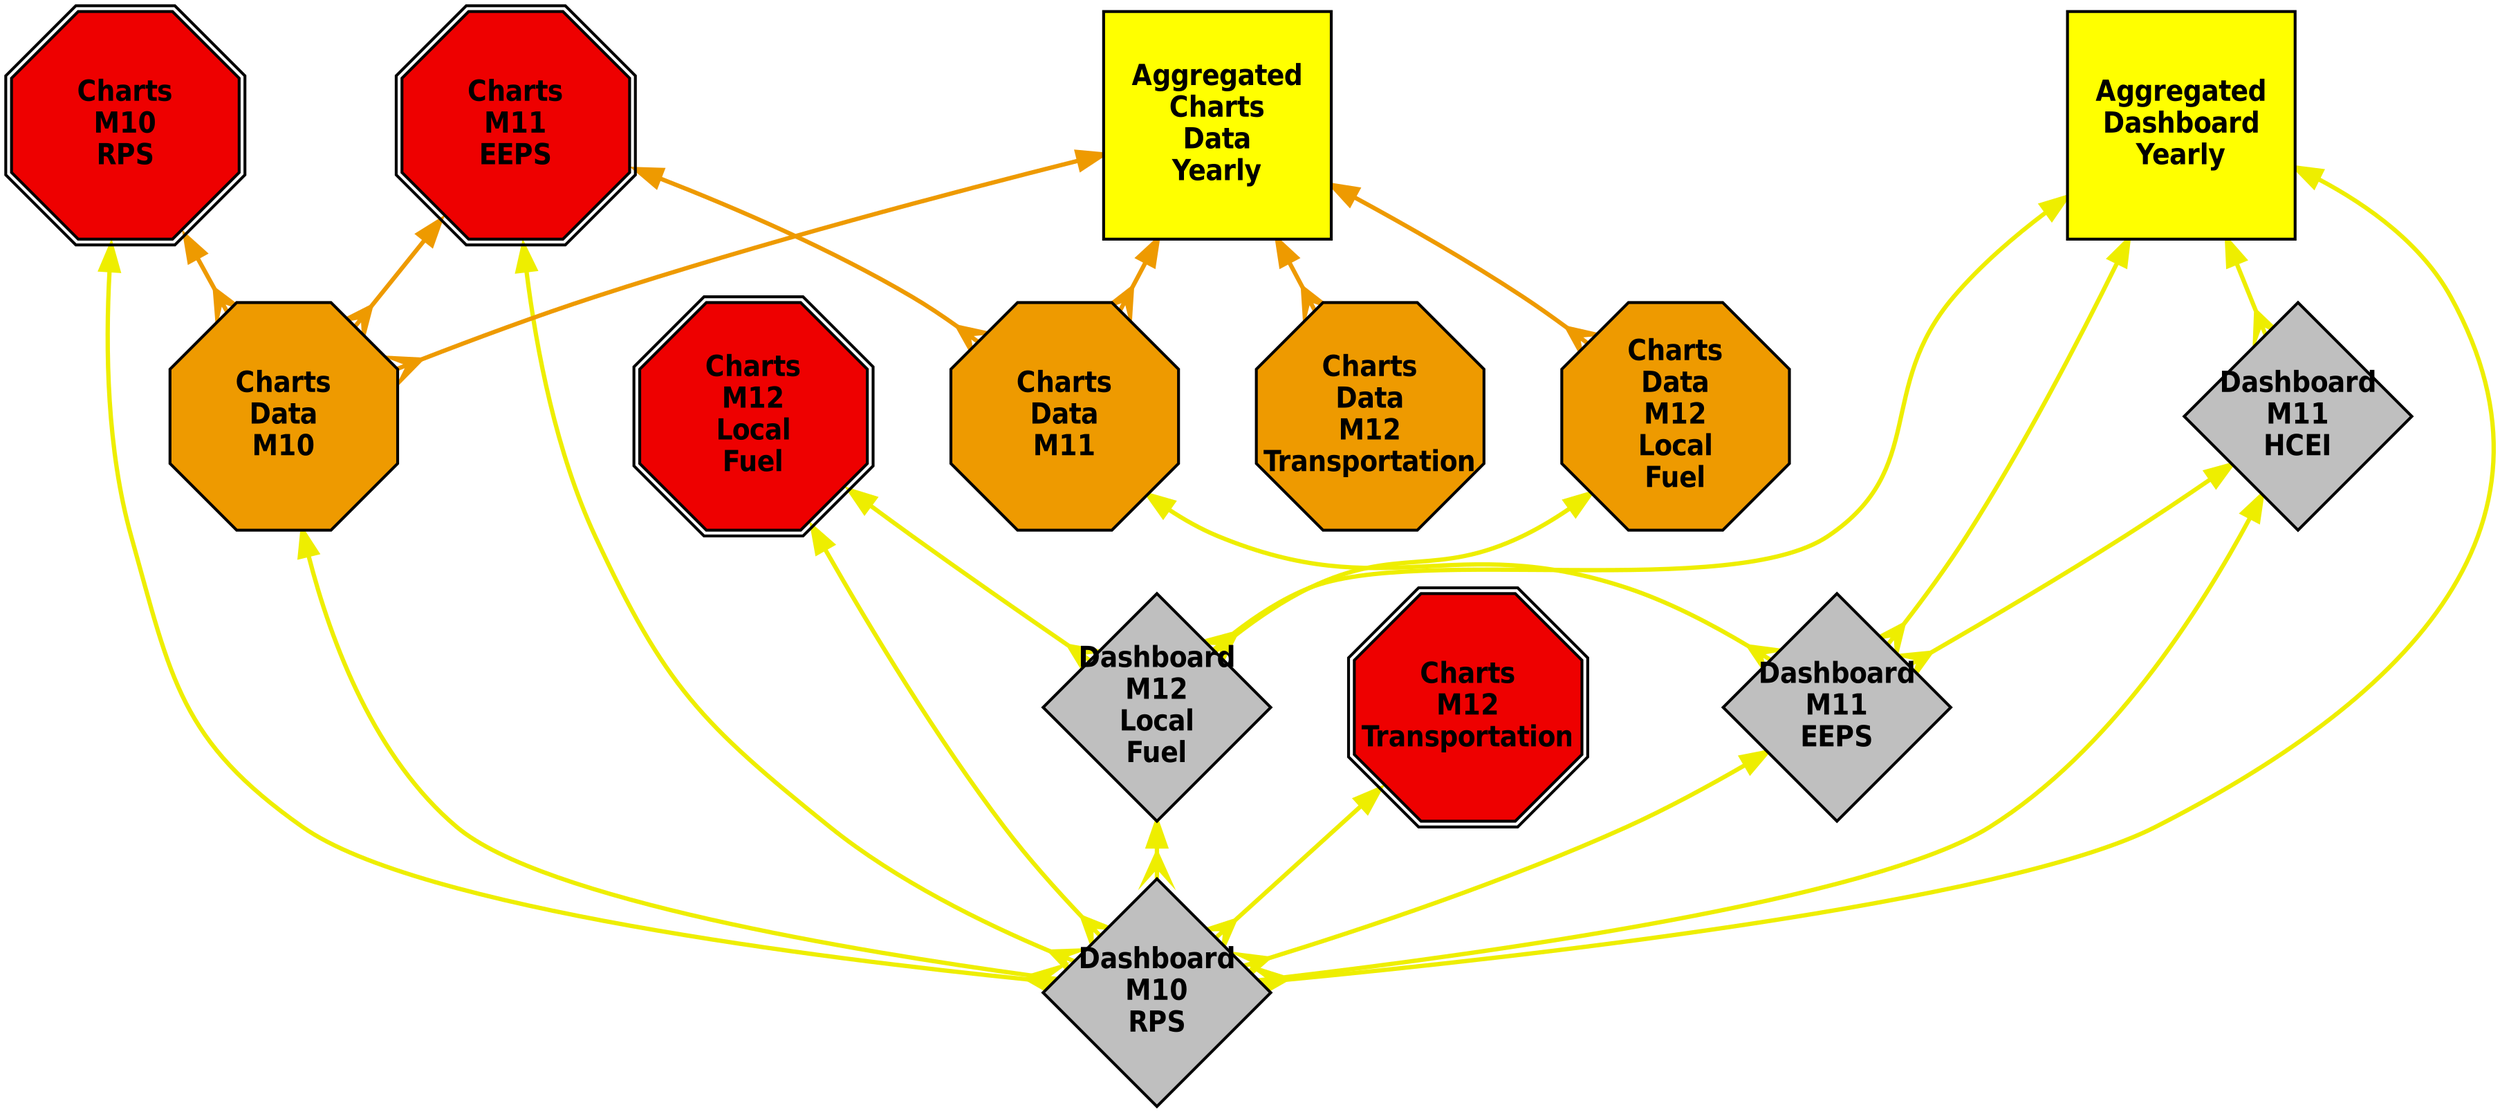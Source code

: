digraph dependencies {
layers="one:two:three";
outputorder="edgesfirst";
nodesep=0.75;
Dashboard_M10_RPS [layer="two"] [style="filled"] [height="2.2"] [shape="diamond"] [fontsize="20"] [fillcolor="grey75"] [fontname="Helvetica-Narrow-Bold"] [fixedsize="true"] [label="Dashboard\nM10\nRPS"] [width="2.2"] [penwidth="2"];
Aggregated_Dashboard_Yearly -> Dashboard_M10_RPS [layer="one"] [arrowhead="crow"] [color="yellow2"] [arrowsize="1.75"] [dir="both"] [penwidth="3"];
Charts_Data_M10 -> Dashboard_M10_RPS [layer="one"] [arrowhead="crow"] [color="yellow2"] [arrowsize="1.75"] [dir="both"] [penwidth="3"];
Charts_M10_RPS -> Dashboard_M10_RPS [layer="one"] [arrowhead="crow"] [color="yellow2"] [arrowsize="1.75"] [dir="both"] [penwidth="3"];
Charts_M11_EEPS -> Dashboard_M10_RPS [layer="one"] [arrowhead="crow"] [color="yellow2"] [arrowsize="1.75"] [dir="both"] [penwidth="3"];
Charts_M12_Local_Fuel -> Dashboard_M10_RPS [layer="one"] [arrowhead="crow"] [color="yellow2"] [arrowsize="1.75"] [dir="both"] [penwidth="3"];
Charts_M12_Transportation -> Dashboard_M10_RPS [layer="one"] [arrowhead="crow"] [color="yellow2"] [arrowsize="1.75"] [dir="both"] [penwidth="3"];
Dashboard_M11_EEPS -> Dashboard_M10_RPS [layer="one"] [arrowhead="crow"] [color="yellow2"] [arrowsize="1.75"] [dir="both"] [penwidth="3"];
Dashboard_M11_HCEI -> Dashboard_M10_RPS [layer="one"] [arrowhead="crow"] [color="yellow2"] [arrowsize="1.75"] [dir="both"] [penwidth="3"];
Dashboard_M12_Local_Fuel -> Dashboard_M10_RPS [layer="one"] [arrowhead="crow"] [color="yellow2"] [arrowsize="1.75"] [dir="both"] [penwidth="3"];
Aggregated_Dashboard_Yearly [layer="two"] [style="filled"] [height="2.2"] [shape="box"] [fontsize="20"] [fillcolor="yellow"] [fontname="Helvetica-Narrow-Bold"] [fixedsize="true"] [label="Aggregated\nDashboard\nYearly"] [width="2.2"] [penwidth="2"];
Charts_Data_M10 [layer="two"] [style="filled"] [height="2.2"] [shape="octagon"] [fontsize="20"] [fillcolor="orange2"] [fontname="Helvetica-Narrow-Bold"] [fixedsize="true"] [label="Charts\nData\nM10"] [width="2.2"] [penwidth="2"];
Aggregated_Charts_Data_Yearly -> Charts_Data_M10 [layer="one"] [arrowhead="crow"] [color="orange2"] [arrowsize="1.75"] [dir="both"] [penwidth="3"];
Charts_M10_RPS -> Charts_Data_M10 [layer="one"] [arrowhead="crow"] [color="orange2"] [arrowsize="1.75"] [dir="both"] [penwidth="3"];
Charts_M11_EEPS -> Charts_Data_M10 [layer="one"] [arrowhead="crow"] [color="orange2"] [arrowsize="1.75"] [dir="both"] [penwidth="3"];
Charts_M10_RPS [layer="two"] [style="filled"] [height="2.2"] [shape="doubleoctagon"] [fontsize="20"] [fillcolor="red2"] [fontname="Helvetica-Narrow-Bold"] [fixedsize="true"] [label="Charts\nM10\nRPS"] [width="2.2"] [penwidth="2"];
Charts_M11_EEPS [layer="two"] [style="filled"] [height="2.2"] [shape="doubleoctagon"] [fontsize="20"] [fillcolor="red2"] [fontname="Helvetica-Narrow-Bold"] [fixedsize="true"] [label="Charts\nM11\nEEPS"] [width="2.2"] [penwidth="2"];
Charts_M12_Local_Fuel [layer="two"] [style="filled"] [height="2.2"] [shape="doubleoctagon"] [fontsize="20"] [fillcolor="red2"] [fontname="Helvetica-Narrow-Bold"] [fixedsize="true"] [label="Charts\nM12\nLocal\nFuel"] [width="2.2"] [penwidth="2"];
Charts_M12_Transportation [layer="two"] [style="filled"] [height="2.2"] [shape="doubleoctagon"] [fontsize="20"] [fillcolor="red2"] [fontname="Helvetica-Narrow-Bold"] [fixedsize="true"] [label="Charts\nM12\nTransportation"] [width="2.2"] [penwidth="2"];
Dashboard_M11_EEPS [layer="two"] [style="filled"] [height="2.2"] [shape="diamond"] [fontsize="20"] [fillcolor="grey75"] [fontname="Helvetica-Narrow-Bold"] [fixedsize="true"] [label="Dashboard\nM11\nEEPS"] [width="2.2"] [penwidth="2"];
Aggregated_Dashboard_Yearly -> Dashboard_M11_EEPS [layer="one"] [arrowhead="crow"] [color="yellow2"] [arrowsize="1.75"] [dir="both"] [penwidth="3"];
Charts_Data_M11 -> Dashboard_M11_EEPS [layer="one"] [arrowhead="crow"] [color="yellow2"] [arrowsize="1.75"] [dir="both"] [penwidth="3"];
Dashboard_M11_HCEI -> Dashboard_M11_EEPS [layer="one"] [arrowhead="crow"] [color="yellow2"] [arrowsize="1.75"] [dir="both"] [penwidth="3"];
Dashboard_M11_HCEI [layer="two"] [style="filled"] [height="2.2"] [shape="diamond"] [fontsize="20"] [fillcolor="grey75"] [fontname="Helvetica-Narrow-Bold"] [fixedsize="true"] [label="Dashboard\nM11\nHCEI"] [width="2.2"] [penwidth="2"];
Aggregated_Dashboard_Yearly -> Dashboard_M11_HCEI [layer="one"] [arrowhead="crow"] [color="yellow2"] [arrowsize="1.75"] [dir="both"] [penwidth="3"];
Dashboard_M12_Local_Fuel [layer="two"] [style="filled"] [height="2.2"] [shape="diamond"] [fontsize="20"] [fillcolor="grey75"] [fontname="Helvetica-Narrow-Bold"] [fixedsize="true"] [label="Dashboard\nM12\nLocal\nFuel"] [width="2.2"] [penwidth="2"];
Aggregated_Dashboard_Yearly -> Dashboard_M12_Local_Fuel [layer="one"] [arrowhead="crow"] [color="yellow2"] [arrowsize="1.75"] [dir="both"] [penwidth="3"];
Charts_Data_M12_Local_Fuel -> Dashboard_M12_Local_Fuel [layer="one"] [arrowhead="crow"] [color="yellow2"] [arrowsize="1.75"] [dir="both"] [penwidth="3"];
Charts_M12_Local_Fuel -> Dashboard_M12_Local_Fuel [layer="one"] [arrowhead="crow"] [color="yellow2"] [arrowsize="1.75"] [dir="both"] [penwidth="3"];
Aggregated_Charts_Data_Yearly [layer="two"] [style="filled"] [height="2.2"] [shape="box"] [fontsize="20"] [fillcolor="yellow"] [fontname="Helvetica-Narrow-Bold"] [fixedsize="true"] [label="Aggregated\nCharts\nData\nYearly"] [width="2.2"] [penwidth="2"];
Charts_Data_M11 [layer="two"] [style="filled"] [height="2.2"] [shape="octagon"] [fontsize="20"] [fillcolor="orange2"] [fontname="Helvetica-Narrow-Bold"] [fixedsize="true"] [label="Charts\nData\nM11"] [width="2.2"] [penwidth="2"];
Aggregated_Charts_Data_Yearly -> Charts_Data_M11 [layer="one"] [arrowhead="crow"] [color="orange2"] [arrowsize="1.75"] [dir="both"] [penwidth="3"];
Charts_M11_EEPS -> Charts_Data_M11 [layer="one"] [arrowhead="crow"] [color="orange2"] [arrowsize="1.75"] [dir="both"] [penwidth="3"];
Charts_Data_M12_Transportation [layer="two"] [style="filled"] [height="2.2"] [shape="octagon"] [fontsize="20"] [fillcolor="orange2"] [fontname="Helvetica-Narrow-Bold"] [fixedsize="true"] [label="Charts\nData\nM12\nTransportation"] [width="2.2"] [penwidth="2"];
Aggregated_Charts_Data_Yearly -> Charts_Data_M12_Transportation [layer="one"] [arrowhead="crow"] [color="orange2"] [arrowsize="1.75"] [dir="both"] [penwidth="3"];
Charts_Data_M12_Local_Fuel [layer="two"] [style="filled"] [height="2.2"] [shape="octagon"] [fontsize="20"] [fillcolor="orange2"] [fontname="Helvetica-Narrow-Bold"] [fixedsize="true"] [label="Charts\nData\nM12\nLocal\nFuel"] [width="2.2"] [penwidth="2"];
Aggregated_Charts_Data_Yearly -> Charts_Data_M12_Local_Fuel [layer="one"] [arrowhead="crow"] [color="orange2"] [arrowsize="1.75"] [dir="both"] [penwidth="3"];
}
